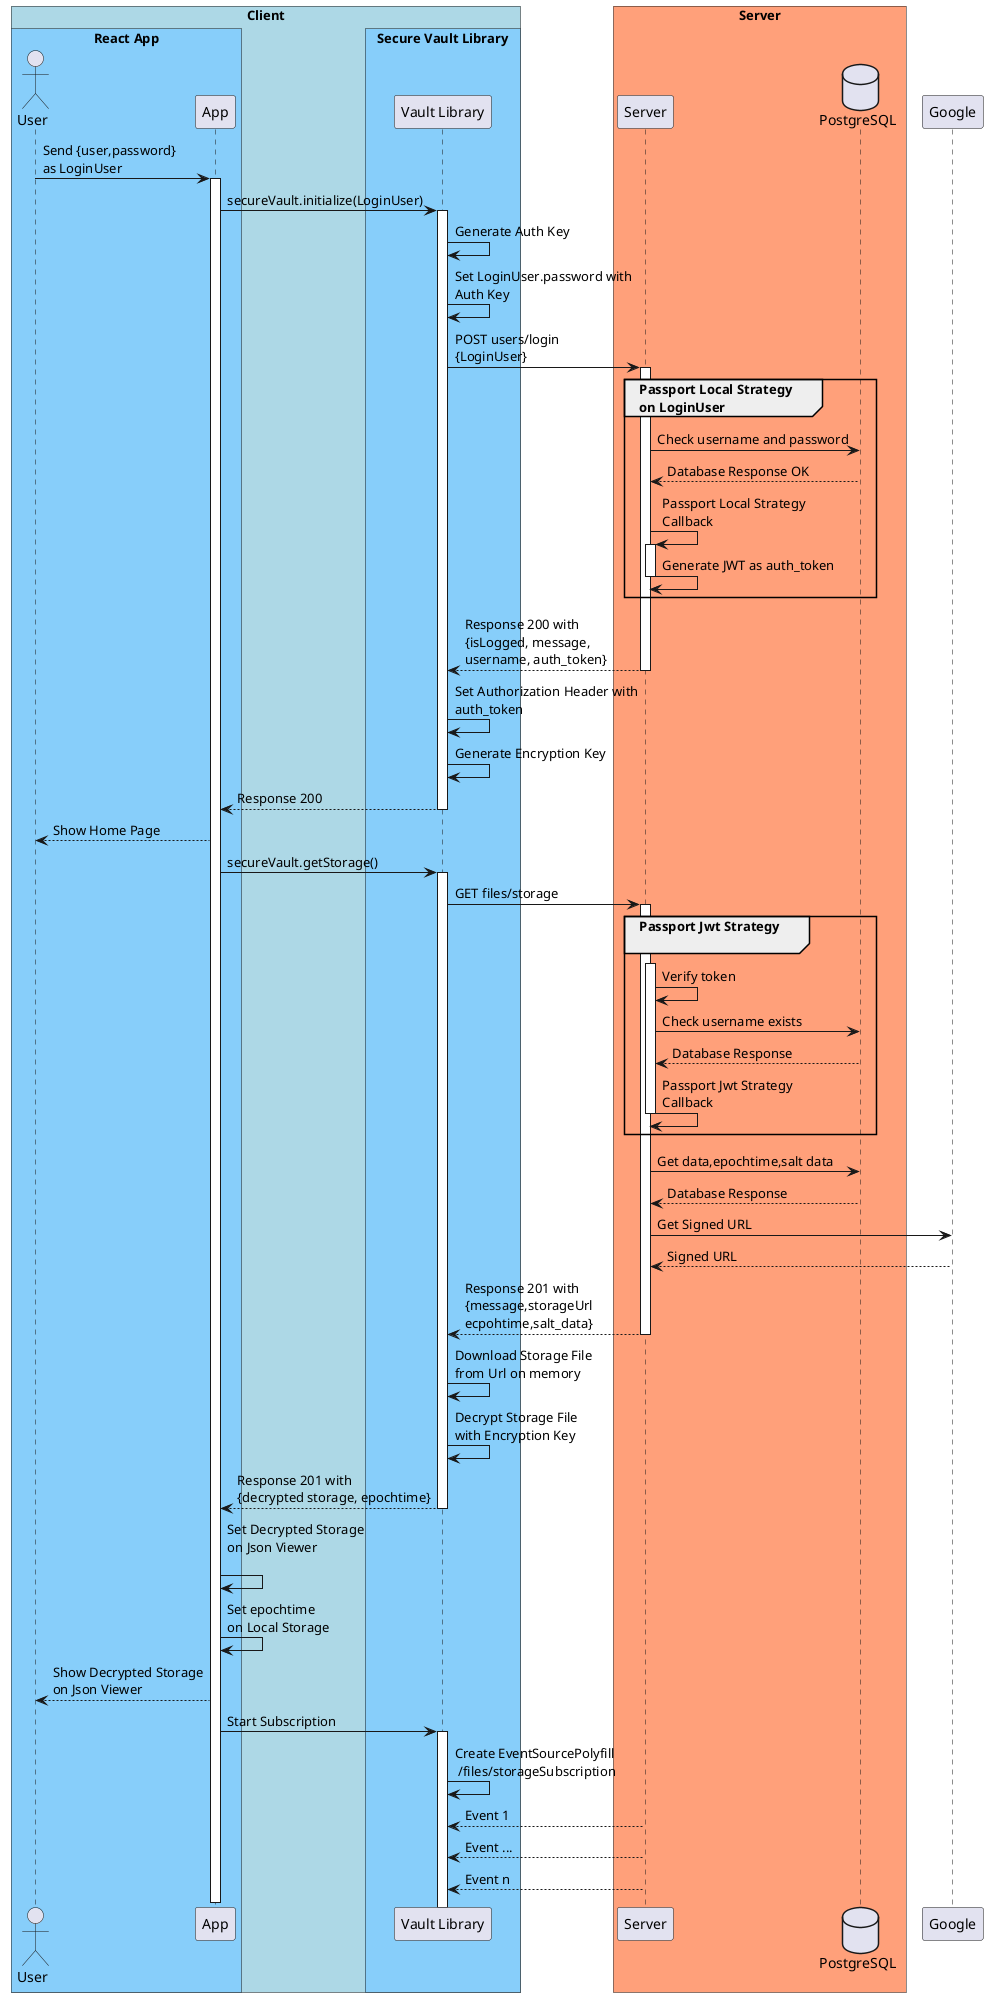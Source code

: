 @startuml Initialize
!pragma teoz true

box "Client" #LightBlue
box "React App" #LightSkyBlue
actor User
participant App
end box
box "Secure Vault Library" #LightSkyBlue
participant "Vault Library" as SVC
end box
end box
box "Server" #LightSalmon
participant Server
database PostgreSQL
end box

User -> App: Send {user,password}\nas LoginUser
activate App
    App -> SVC: secureVault.initialize(LoginUser)
    activate SVC
        SVC -> SVC: Generate Auth Key
        SVC -> SVC: Set LoginUser.password with\nAuth Key
        SVC -> Server: POST users/login\n{LoginUser}
        activate Server
        group Passport Local Strategy\non LoginUser
            Server -> PostgreSQL: Check username and password
            Server <-- PostgreSQL: Database Response OK
            Server -> Server: Passport Local Strategy\nCallback
            activate Server
            Server -> Server: Generate JWT as auth_token
            deactivate Server
        end
        SVC <-- Server: Response 200 with\n{isLogged, message,\nusername, auth_token}
        deactivate Server
        SVC -> SVC: Set Authorization Header with\nauth_token
        SVC -> SVC: Generate Encryption Key
        App <-- SVC: Response 200
        deactivate SVC
        User <-- App: Show Home Page
        App -> SVC: secureVault.getStorage()
        activate SVC
        SVC -> Server: GET files/storage
        activate Server
        group Passport Jwt Strategy\n
        activate Server
            Server -> Server: Verify token
            Server -> PostgreSQL: Check username exists
            Server <-- PostgreSQL: Database Response
            Server -> Server: Passport Jwt Strategy\nCallback
        deactivate Server
        end
        Server -> PostgreSQL: Get data,epochtime,salt data
        Server <-- PostgreSQL: Database Response
        Server -> Google: Get Signed URL
        Server <-- Google: Signed URL
        SVC <-- Server: Response 201 with\n{message,storageUrl\necpohtime,salt_data}
        deactivate Server
        SVC -> SVC: Download Storage File\nfrom Url on memory
        SVC -> SVC: Decrypt Storage File\nwith Encryption Key
        App <-- SVC: Response 201 with\n{decrypted storage, epochtime}
        deactivate SVC
    App -> App: Set Decrypted Storage\non Json Viewer\n
    App -> App: Set epochtime\non Local Storage
    User <-- App: Show Decrypted Storage\non Json Viewer
    App -> SVC: Start Subscription
    activate SVC
    SVC -> SVC: Create EventSourcePolyfill \n /files/storageSubscription
    SVC <--Server: Event 1
    SVC <--Server: Event ...
    SVC <--Server: Event n
deactivate App
@enduml